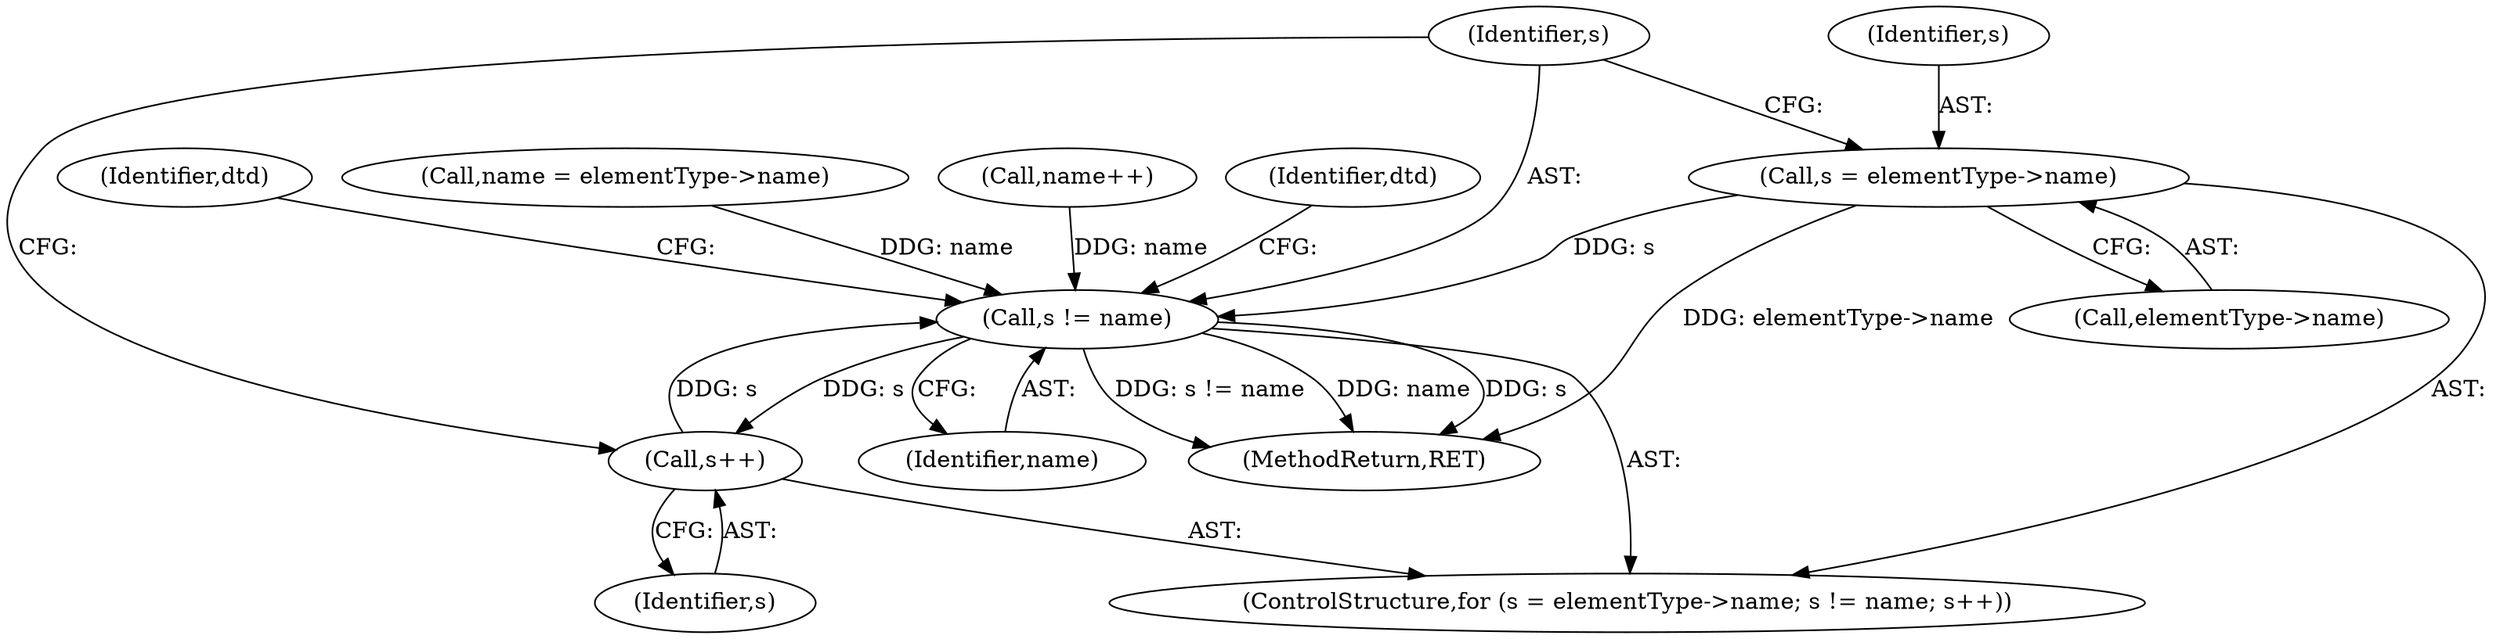 digraph "0_libexpat_11f8838bf99ea0a6f0b76f9760c43704d00c4ff6@pointer" {
"1000132" [label="(Call,s = elementType->name)"];
"1000137" [label="(Call,s != name)"];
"1000140" [label="(Call,s++)"];
"1000139" [label="(Identifier,name)"];
"1000133" [label="(Identifier,s)"];
"1000134" [label="(Call,elementType->name)"];
"1000132" [label="(Call,s = elementType->name)"];
"1000131" [label="(ControlStructure,for (s = elementType->name; s != name; s++))"];
"1000159" [label="(Identifier,dtd)"];
"1000140" [label="(Call,s++)"];
"1000141" [label="(Identifier,s)"];
"1000112" [label="(Call,name = elementType->name)"];
"1000119" [label="(Call,name++)"];
"1000148" [label="(Identifier,dtd)"];
"1000138" [label="(Identifier,s)"];
"1000216" [label="(MethodReturn,RET)"];
"1000137" [label="(Call,s != name)"];
"1000132" -> "1000131"  [label="AST: "];
"1000132" -> "1000134"  [label="CFG: "];
"1000133" -> "1000132"  [label="AST: "];
"1000134" -> "1000132"  [label="AST: "];
"1000138" -> "1000132"  [label="CFG: "];
"1000132" -> "1000216"  [label="DDG: elementType->name"];
"1000132" -> "1000137"  [label="DDG: s"];
"1000137" -> "1000131"  [label="AST: "];
"1000137" -> "1000139"  [label="CFG: "];
"1000138" -> "1000137"  [label="AST: "];
"1000139" -> "1000137"  [label="AST: "];
"1000148" -> "1000137"  [label="CFG: "];
"1000159" -> "1000137"  [label="CFG: "];
"1000137" -> "1000216"  [label="DDG: name"];
"1000137" -> "1000216"  [label="DDG: s"];
"1000137" -> "1000216"  [label="DDG: s != name"];
"1000140" -> "1000137"  [label="DDG: s"];
"1000112" -> "1000137"  [label="DDG: name"];
"1000119" -> "1000137"  [label="DDG: name"];
"1000137" -> "1000140"  [label="DDG: s"];
"1000140" -> "1000131"  [label="AST: "];
"1000140" -> "1000141"  [label="CFG: "];
"1000141" -> "1000140"  [label="AST: "];
"1000138" -> "1000140"  [label="CFG: "];
}
